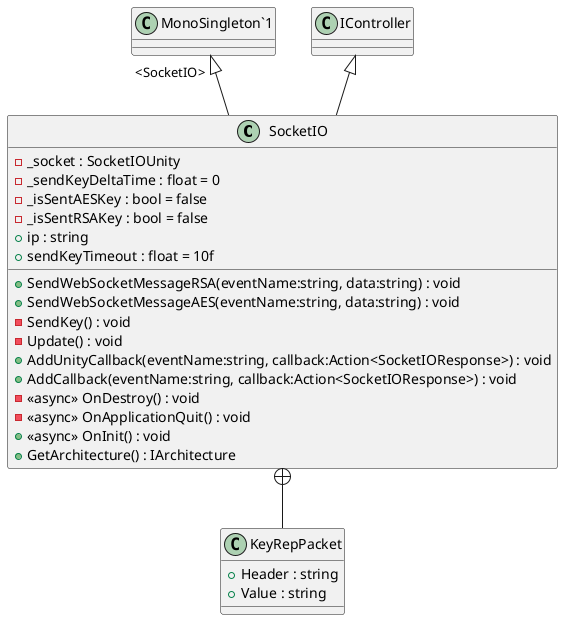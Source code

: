 @startuml
class SocketIO {
    - _socket : SocketIOUnity
    - _sendKeyDeltaTime : float = 0
    - _isSentAESKey : bool = false
    - _isSentRSAKey : bool = false
    + ip : string
    + sendKeyTimeout : float = 10f
    + SendWebSocketMessageRSA(eventName:string, data:string) : void
    + SendWebSocketMessageAES(eventName:string, data:string) : void
    - SendKey() : void
    - Update() : void
    + AddUnityCallback(eventName:string, callback:Action<SocketIOResponse>) : void
    + AddCallback(eventName:string, callback:Action<SocketIOResponse>) : void
    - <<async>> OnDestroy() : void
    - <<async>> OnApplicationQuit() : void
    + <<async>> OnInit() : void
    + GetArchitecture() : IArchitecture
}
class KeyRepPacket {
    + Header : string
    + Value : string
}
"MonoSingleton`1" "<SocketIO>" <|-- SocketIO
IController <|-- SocketIO
SocketIO +-- KeyRepPacket
@enduml

